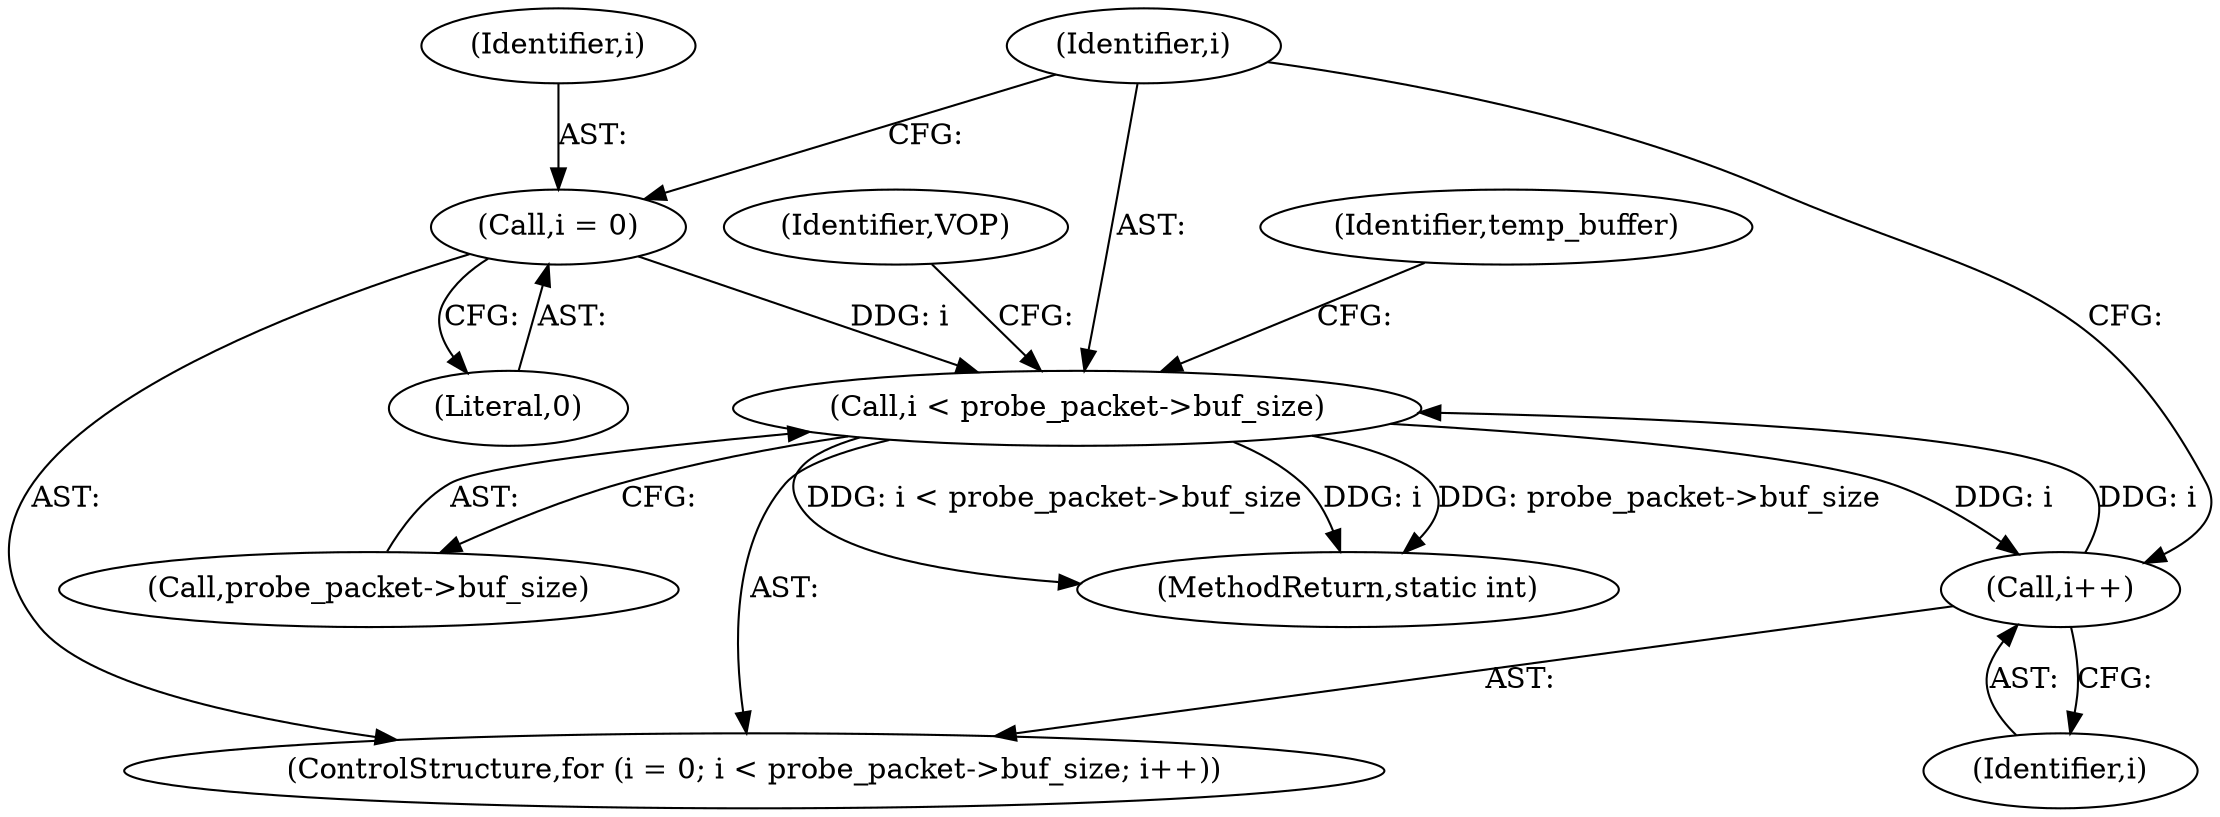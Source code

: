 digraph "0_libav_e5b019725f53b79159931d3a7317107cbbfd0860@pointer" {
"1000133" [label="(Call,i < probe_packet->buf_size)"];
"1000138" [label="(Call,i++)"];
"1000133" [label="(Call,i < probe_packet->buf_size)"];
"1000130" [label="(Call,i = 0)"];
"1000133" [label="(Call,i < probe_packet->buf_size)"];
"1000135" [label="(Call,probe_packet->buf_size)"];
"1000129" [label="(ControlStructure,for (i = 0; i < probe_packet->buf_size; i++))"];
"1000134" [label="(Identifier,i)"];
"1000142" [label="(Identifier,temp_buffer)"];
"1000138" [label="(Call,i++)"];
"1000130" [label="(Call,i = 0)"];
"1000132" [label="(Literal,0)"];
"1000231" [label="(MethodReturn,static int)"];
"1000139" [label="(Identifier,i)"];
"1000210" [label="(Identifier,VOP)"];
"1000131" [label="(Identifier,i)"];
"1000133" -> "1000129"  [label="AST: "];
"1000133" -> "1000135"  [label="CFG: "];
"1000134" -> "1000133"  [label="AST: "];
"1000135" -> "1000133"  [label="AST: "];
"1000142" -> "1000133"  [label="CFG: "];
"1000210" -> "1000133"  [label="CFG: "];
"1000133" -> "1000231"  [label="DDG: i < probe_packet->buf_size"];
"1000133" -> "1000231"  [label="DDG: i"];
"1000133" -> "1000231"  [label="DDG: probe_packet->buf_size"];
"1000138" -> "1000133"  [label="DDG: i"];
"1000130" -> "1000133"  [label="DDG: i"];
"1000133" -> "1000138"  [label="DDG: i"];
"1000138" -> "1000129"  [label="AST: "];
"1000138" -> "1000139"  [label="CFG: "];
"1000139" -> "1000138"  [label="AST: "];
"1000134" -> "1000138"  [label="CFG: "];
"1000130" -> "1000129"  [label="AST: "];
"1000130" -> "1000132"  [label="CFG: "];
"1000131" -> "1000130"  [label="AST: "];
"1000132" -> "1000130"  [label="AST: "];
"1000134" -> "1000130"  [label="CFG: "];
}
